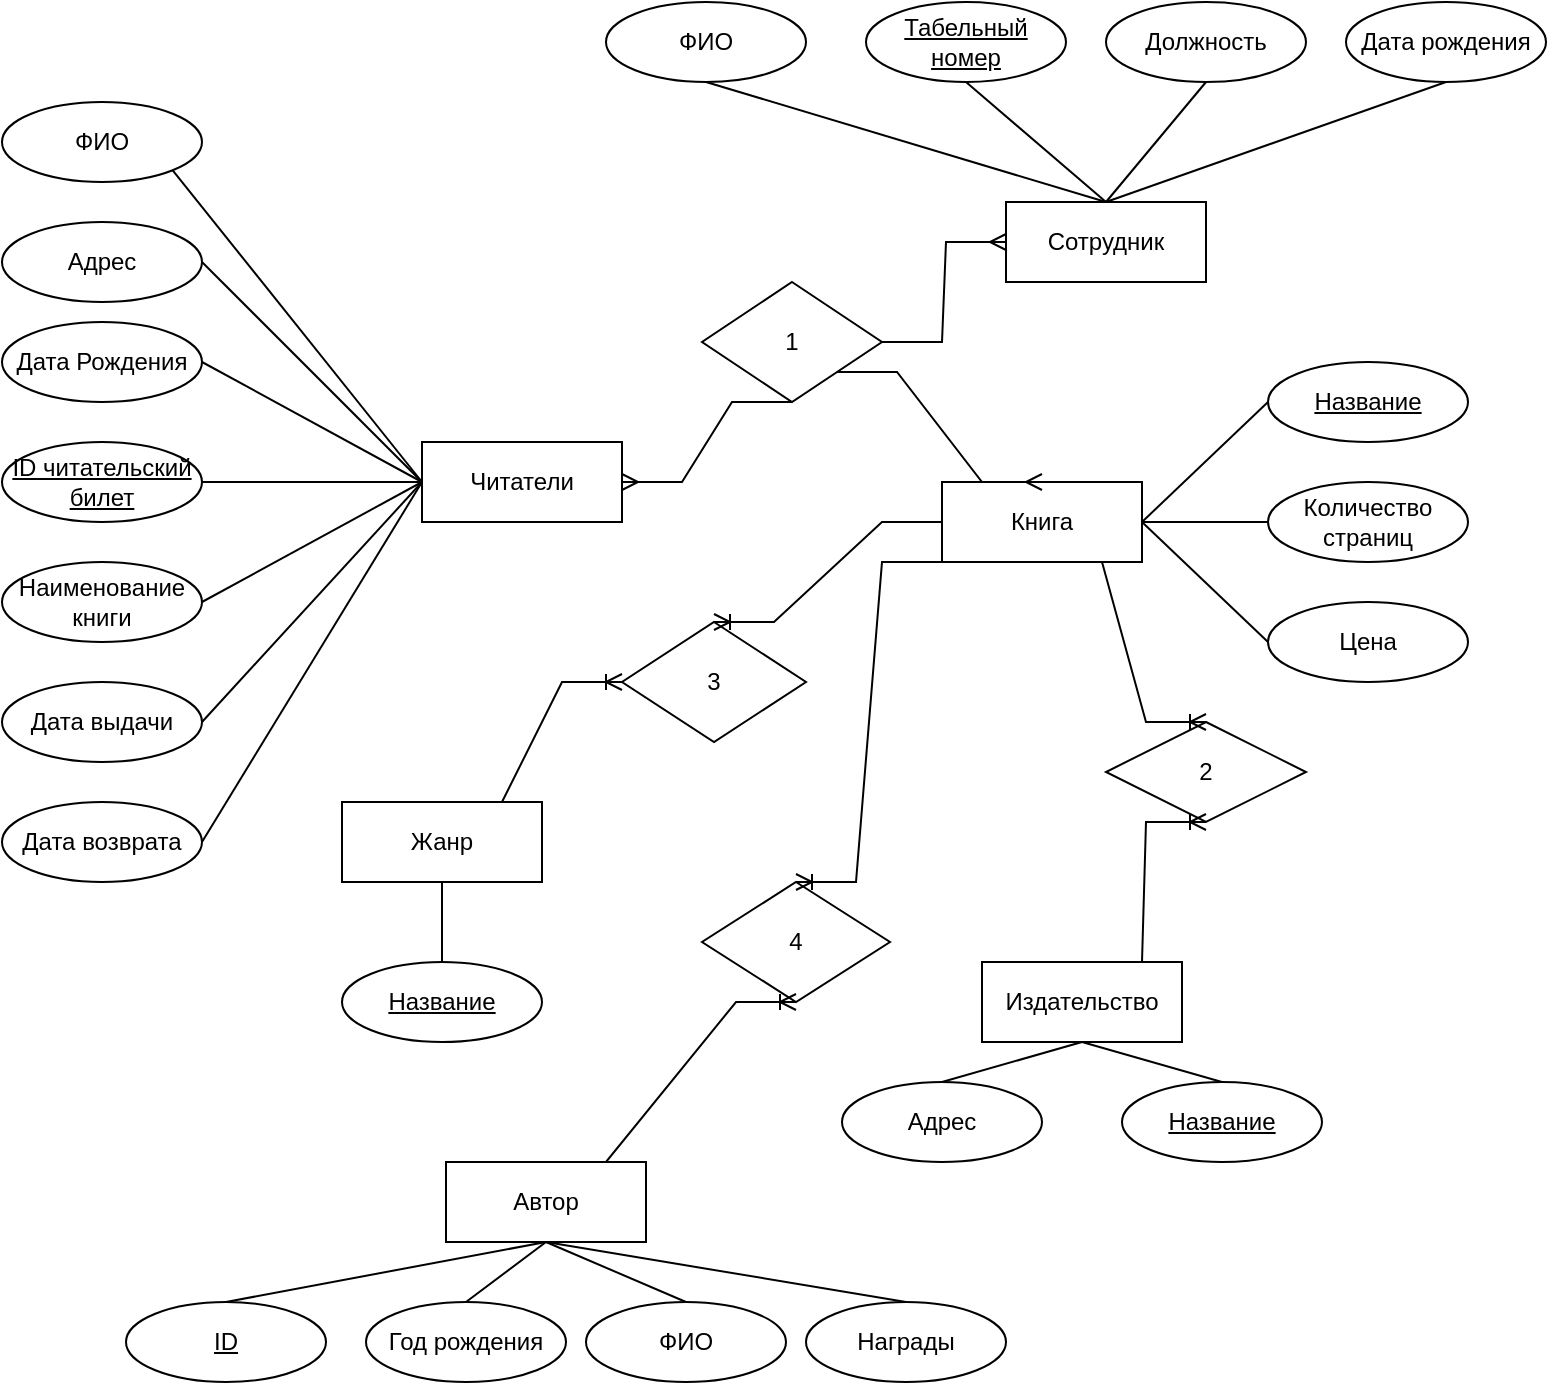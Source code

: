 <mxfile version="24.7.12">
  <diagram name="Страница — 1" id="T3IicgX-r4HwsBxIY58n">
    <mxGraphModel dx="1434" dy="728" grid="1" gridSize="10" guides="1" tooltips="1" connect="1" arrows="1" fold="1" page="1" pageScale="1" pageWidth="827" pageHeight="1169" math="0" shadow="0">
      <root>
        <mxCell id="0" />
        <mxCell id="1" parent="0" />
        <mxCell id="pVocmnx0GNEmSKq6Cnij-14" value="Книга" style="whiteSpace=wrap;html=1;align=center;" vertex="1" parent="1">
          <mxGeometry x="500" y="270" width="100" height="40" as="geometry" />
        </mxCell>
        <mxCell id="pVocmnx0GNEmSKq6Cnij-18" value="Читатели" style="whiteSpace=wrap;html=1;align=center;" vertex="1" parent="1">
          <mxGeometry x="240" y="250" width="100" height="40" as="geometry" />
        </mxCell>
        <mxCell id="pVocmnx0GNEmSKq6Cnij-19" value="ФИО" style="ellipse;whiteSpace=wrap;html=1;align=center;" vertex="1" parent="1">
          <mxGeometry x="30" y="80" width="100" height="40" as="geometry" />
        </mxCell>
        <mxCell id="pVocmnx0GNEmSKq6Cnij-20" value="Адрес" style="ellipse;whiteSpace=wrap;html=1;align=center;" vertex="1" parent="1">
          <mxGeometry x="30" y="140" width="100" height="40" as="geometry" />
        </mxCell>
        <mxCell id="pVocmnx0GNEmSKq6Cnij-21" value="Дата Рождения" style="ellipse;whiteSpace=wrap;html=1;align=center;" vertex="1" parent="1">
          <mxGeometry x="30" y="190" width="100" height="40" as="geometry" />
        </mxCell>
        <mxCell id="pVocmnx0GNEmSKq6Cnij-22" value="Наименование книги" style="ellipse;whiteSpace=wrap;html=1;align=center;" vertex="1" parent="1">
          <mxGeometry x="30" y="310" width="100" height="40" as="geometry" />
        </mxCell>
        <mxCell id="pVocmnx0GNEmSKq6Cnij-23" value="Дата выдачи" style="ellipse;whiteSpace=wrap;html=1;align=center;" vertex="1" parent="1">
          <mxGeometry x="30" y="370" width="100" height="40" as="geometry" />
        </mxCell>
        <mxCell id="pVocmnx0GNEmSKq6Cnij-24" value="Дата возврата" style="ellipse;whiteSpace=wrap;html=1;align=center;" vertex="1" parent="1">
          <mxGeometry x="30" y="430" width="100" height="40" as="geometry" />
        </mxCell>
        <mxCell id="pVocmnx0GNEmSKq6Cnij-32" value="Жанр" style="whiteSpace=wrap;html=1;align=center;" vertex="1" parent="1">
          <mxGeometry x="200" y="430" width="100" height="40" as="geometry" />
        </mxCell>
        <mxCell id="pVocmnx0GNEmSKq6Cnij-33" value="Издательство" style="whiteSpace=wrap;html=1;align=center;" vertex="1" parent="1">
          <mxGeometry x="520" y="510" width="100" height="40" as="geometry" />
        </mxCell>
        <mxCell id="pVocmnx0GNEmSKq6Cnij-36" value="Сотрудник" style="whiteSpace=wrap;html=1;align=center;" vertex="1" parent="1">
          <mxGeometry x="532" y="130" width="100" height="40" as="geometry" />
        </mxCell>
        <mxCell id="pVocmnx0GNEmSKq6Cnij-37" value="Автор" style="whiteSpace=wrap;html=1;align=center;" vertex="1" parent="1">
          <mxGeometry x="252" y="610" width="100" height="40" as="geometry" />
        </mxCell>
        <mxCell id="pVocmnx0GNEmSKq6Cnij-38" value="ФИО" style="ellipse;whiteSpace=wrap;html=1;align=center;" vertex="1" parent="1">
          <mxGeometry x="332" y="30" width="100" height="40" as="geometry" />
        </mxCell>
        <mxCell id="pVocmnx0GNEmSKq6Cnij-42" value="ID читательский билет" style="ellipse;whiteSpace=wrap;html=1;align=center;fontStyle=4;" vertex="1" parent="1">
          <mxGeometry x="30" y="250" width="100" height="40" as="geometry" />
        </mxCell>
        <mxCell id="pVocmnx0GNEmSKq6Cnij-43" value="Табельный номер" style="ellipse;whiteSpace=wrap;html=1;align=center;fontStyle=4;" vertex="1" parent="1">
          <mxGeometry x="462" y="30" width="100" height="40" as="geometry" />
        </mxCell>
        <mxCell id="pVocmnx0GNEmSKq6Cnij-44" value="Должность" style="ellipse;whiteSpace=wrap;html=1;align=center;" vertex="1" parent="1">
          <mxGeometry x="582" y="30" width="100" height="40" as="geometry" />
        </mxCell>
        <mxCell id="pVocmnx0GNEmSKq6Cnij-45" value="Дата рождения" style="ellipse;whiteSpace=wrap;html=1;align=center;" vertex="1" parent="1">
          <mxGeometry x="702" y="30" width="100" height="40" as="geometry" />
        </mxCell>
        <mxCell id="pVocmnx0GNEmSKq6Cnij-47" value="Название" style="ellipse;whiteSpace=wrap;html=1;align=center;fontStyle=4;" vertex="1" parent="1">
          <mxGeometry x="663" y="210" width="100" height="40" as="geometry" />
        </mxCell>
        <mxCell id="pVocmnx0GNEmSKq6Cnij-48" value="Количество страниц" style="ellipse;whiteSpace=wrap;html=1;align=center;" vertex="1" parent="1">
          <mxGeometry x="663" y="270" width="100" height="40" as="geometry" />
        </mxCell>
        <mxCell id="pVocmnx0GNEmSKq6Cnij-49" value="Цена" style="ellipse;whiteSpace=wrap;html=1;align=center;" vertex="1" parent="1">
          <mxGeometry x="663" y="330" width="100" height="40" as="geometry" />
        </mxCell>
        <mxCell id="pVocmnx0GNEmSKq6Cnij-51" value="Название" style="ellipse;whiteSpace=wrap;html=1;align=center;fontStyle=4;" vertex="1" parent="1">
          <mxGeometry x="200" y="510" width="100" height="40" as="geometry" />
        </mxCell>
        <mxCell id="pVocmnx0GNEmSKq6Cnij-52" value="Адрес" style="ellipse;whiteSpace=wrap;html=1;align=center;" vertex="1" parent="1">
          <mxGeometry x="450" y="570" width="100" height="40" as="geometry" />
        </mxCell>
        <mxCell id="pVocmnx0GNEmSKq6Cnij-53" value="Название" style="ellipse;whiteSpace=wrap;html=1;align=center;fontStyle=4;" vertex="1" parent="1">
          <mxGeometry x="590" y="570" width="100" height="40" as="geometry" />
        </mxCell>
        <mxCell id="pVocmnx0GNEmSKq6Cnij-54" value="ФИО" style="ellipse;whiteSpace=wrap;html=1;align=center;" vertex="1" parent="1">
          <mxGeometry x="322" y="680" width="100" height="40" as="geometry" />
        </mxCell>
        <mxCell id="pVocmnx0GNEmSKq6Cnij-55" value="Год рождения" style="ellipse;whiteSpace=wrap;html=1;align=center;" vertex="1" parent="1">
          <mxGeometry x="212" y="680" width="100" height="40" as="geometry" />
        </mxCell>
        <mxCell id="pVocmnx0GNEmSKq6Cnij-56" value="ID" style="ellipse;whiteSpace=wrap;html=1;align=center;fontStyle=4;" vertex="1" parent="1">
          <mxGeometry x="92" y="680" width="100" height="40" as="geometry" />
        </mxCell>
        <mxCell id="pVocmnx0GNEmSKq6Cnij-57" value="Награды" style="ellipse;whiteSpace=wrap;html=1;align=center;" vertex="1" parent="1">
          <mxGeometry x="432" y="680" width="100" height="40" as="geometry" />
        </mxCell>
        <mxCell id="pVocmnx0GNEmSKq6Cnij-58" value="1" style="shape=rhombus;perimeter=rhombusPerimeter;whiteSpace=wrap;html=1;align=center;" vertex="1" parent="1">
          <mxGeometry x="380" y="170" width="90" height="60" as="geometry" />
        </mxCell>
        <mxCell id="pVocmnx0GNEmSKq6Cnij-59" value="2" style="shape=rhombus;perimeter=rhombusPerimeter;whiteSpace=wrap;html=1;align=center;" vertex="1" parent="1">
          <mxGeometry x="582" y="390" width="100" height="50" as="geometry" />
        </mxCell>
        <mxCell id="pVocmnx0GNEmSKq6Cnij-62" value="" style="endArrow=none;html=1;rounded=0;exitX=1;exitY=1;exitDx=0;exitDy=0;entryX=0;entryY=0.5;entryDx=0;entryDy=0;" edge="1" parent="1" source="pVocmnx0GNEmSKq6Cnij-19" target="pVocmnx0GNEmSKq6Cnij-18">
          <mxGeometry relative="1" as="geometry">
            <mxPoint x="290" y="270" as="sourcePoint" />
            <mxPoint x="180" y="260" as="targetPoint" />
          </mxGeometry>
        </mxCell>
        <mxCell id="pVocmnx0GNEmSKq6Cnij-63" value="" style="endArrow=none;html=1;rounded=0;exitX=1;exitY=0.5;exitDx=0;exitDy=0;entryX=0;entryY=0.5;entryDx=0;entryDy=0;" edge="1" parent="1" source="pVocmnx0GNEmSKq6Cnij-20" target="pVocmnx0GNEmSKq6Cnij-18">
          <mxGeometry relative="1" as="geometry">
            <mxPoint x="280" y="300" as="sourcePoint" />
            <mxPoint x="440" y="300" as="targetPoint" />
          </mxGeometry>
        </mxCell>
        <mxCell id="pVocmnx0GNEmSKq6Cnij-64" value="" style="endArrow=none;html=1;rounded=0;exitX=1;exitY=0.5;exitDx=0;exitDy=0;entryX=0;entryY=0.5;entryDx=0;entryDy=0;" edge="1" parent="1" source="pVocmnx0GNEmSKq6Cnij-21" target="pVocmnx0GNEmSKq6Cnij-18">
          <mxGeometry relative="1" as="geometry">
            <mxPoint x="290" y="270" as="sourcePoint" />
            <mxPoint x="450" y="270" as="targetPoint" />
          </mxGeometry>
        </mxCell>
        <mxCell id="pVocmnx0GNEmSKq6Cnij-66" value="" style="endArrow=none;html=1;rounded=0;exitX=1;exitY=0.5;exitDx=0;exitDy=0;entryX=0;entryY=0.5;entryDx=0;entryDy=0;" edge="1" parent="1" source="pVocmnx0GNEmSKq6Cnij-22" target="pVocmnx0GNEmSKq6Cnij-18">
          <mxGeometry relative="1" as="geometry">
            <mxPoint x="290" y="270" as="sourcePoint" />
            <mxPoint x="450" y="270" as="targetPoint" />
          </mxGeometry>
        </mxCell>
        <mxCell id="pVocmnx0GNEmSKq6Cnij-71" value="" style="endArrow=none;html=1;rounded=0;exitX=1;exitY=0.5;exitDx=0;exitDy=0;entryX=0;entryY=0.5;entryDx=0;entryDy=0;" edge="1" parent="1" source="pVocmnx0GNEmSKq6Cnij-42" target="pVocmnx0GNEmSKq6Cnij-18">
          <mxGeometry relative="1" as="geometry">
            <mxPoint x="290" y="270" as="sourcePoint" />
            <mxPoint x="450" y="270" as="targetPoint" />
          </mxGeometry>
        </mxCell>
        <mxCell id="pVocmnx0GNEmSKq6Cnij-72" value="" style="endArrow=none;html=1;rounded=0;exitX=1;exitY=0.5;exitDx=0;exitDy=0;entryX=0;entryY=0.5;entryDx=0;entryDy=0;" edge="1" parent="1" source="pVocmnx0GNEmSKq6Cnij-23" target="pVocmnx0GNEmSKq6Cnij-18">
          <mxGeometry relative="1" as="geometry">
            <mxPoint x="290" y="270" as="sourcePoint" />
            <mxPoint x="450" y="270" as="targetPoint" />
          </mxGeometry>
        </mxCell>
        <mxCell id="pVocmnx0GNEmSKq6Cnij-73" value="" style="endArrow=none;html=1;rounded=0;exitX=1;exitY=0.5;exitDx=0;exitDy=0;entryX=0;entryY=0.5;entryDx=0;entryDy=0;" edge="1" parent="1" source="pVocmnx0GNEmSKq6Cnij-24" target="pVocmnx0GNEmSKq6Cnij-18">
          <mxGeometry relative="1" as="geometry">
            <mxPoint x="290" y="270" as="sourcePoint" />
            <mxPoint x="450" y="270" as="targetPoint" />
          </mxGeometry>
        </mxCell>
        <mxCell id="pVocmnx0GNEmSKq6Cnij-74" value="" style="endArrow=none;html=1;rounded=0;exitX=0.5;exitY=1;exitDx=0;exitDy=0;entryX=0.5;entryY=0;entryDx=0;entryDy=0;" edge="1" parent="1" source="pVocmnx0GNEmSKq6Cnij-38" target="pVocmnx0GNEmSKq6Cnij-36">
          <mxGeometry relative="1" as="geometry">
            <mxPoint x="382" y="240" as="sourcePoint" />
            <mxPoint x="542" y="240" as="targetPoint" />
          </mxGeometry>
        </mxCell>
        <mxCell id="pVocmnx0GNEmSKq6Cnij-75" value="" style="endArrow=none;html=1;rounded=0;exitX=0.5;exitY=1;exitDx=0;exitDy=0;entryX=0.5;entryY=0;entryDx=0;entryDy=0;" edge="1" parent="1" source="pVocmnx0GNEmSKq6Cnij-43" target="pVocmnx0GNEmSKq6Cnij-36">
          <mxGeometry relative="1" as="geometry">
            <mxPoint x="382" y="240" as="sourcePoint" />
            <mxPoint x="542" y="240" as="targetPoint" />
          </mxGeometry>
        </mxCell>
        <mxCell id="pVocmnx0GNEmSKq6Cnij-76" value="" style="endArrow=none;html=1;rounded=0;exitX=0.5;exitY=1;exitDx=0;exitDy=0;entryX=0.5;entryY=0;entryDx=0;entryDy=0;" edge="1" parent="1" source="pVocmnx0GNEmSKq6Cnij-45" target="pVocmnx0GNEmSKq6Cnij-36">
          <mxGeometry relative="1" as="geometry">
            <mxPoint x="382" y="240" as="sourcePoint" />
            <mxPoint x="542" y="240" as="targetPoint" />
          </mxGeometry>
        </mxCell>
        <mxCell id="pVocmnx0GNEmSKq6Cnij-77" value="" style="endArrow=none;html=1;rounded=0;exitX=0.5;exitY=1;exitDx=0;exitDy=0;entryX=0.5;entryY=0;entryDx=0;entryDy=0;" edge="1" parent="1" source="pVocmnx0GNEmSKq6Cnij-44" target="pVocmnx0GNEmSKq6Cnij-36">
          <mxGeometry relative="1" as="geometry">
            <mxPoint x="382" y="240" as="sourcePoint" />
            <mxPoint x="542" y="240" as="targetPoint" />
          </mxGeometry>
        </mxCell>
        <mxCell id="pVocmnx0GNEmSKq6Cnij-78" value="" style="endArrow=none;html=1;rounded=0;entryX=0;entryY=0.5;entryDx=0;entryDy=0;exitX=1;exitY=0.5;exitDx=0;exitDy=0;" edge="1" parent="1" source="pVocmnx0GNEmSKq6Cnij-14" target="pVocmnx0GNEmSKq6Cnij-47">
          <mxGeometry relative="1" as="geometry">
            <mxPoint x="333" y="230" as="sourcePoint" />
            <mxPoint x="493" y="230" as="targetPoint" />
          </mxGeometry>
        </mxCell>
        <mxCell id="pVocmnx0GNEmSKq6Cnij-79" value="" style="endArrow=none;html=1;rounded=0;entryX=0;entryY=0.5;entryDx=0;entryDy=0;exitX=1;exitY=0.5;exitDx=0;exitDy=0;" edge="1" parent="1" source="pVocmnx0GNEmSKq6Cnij-14" target="pVocmnx0GNEmSKq6Cnij-48">
          <mxGeometry relative="1" as="geometry">
            <mxPoint x="333" y="230" as="sourcePoint" />
            <mxPoint x="493" y="230" as="targetPoint" />
          </mxGeometry>
        </mxCell>
        <mxCell id="pVocmnx0GNEmSKq6Cnij-80" value="" style="endArrow=none;html=1;rounded=0;exitX=1;exitY=0.5;exitDx=0;exitDy=0;entryX=0;entryY=0.5;entryDx=0;entryDy=0;" edge="1" parent="1" source="pVocmnx0GNEmSKq6Cnij-14" target="pVocmnx0GNEmSKq6Cnij-49">
          <mxGeometry relative="1" as="geometry">
            <mxPoint x="333" y="230" as="sourcePoint" />
            <mxPoint x="493" y="230" as="targetPoint" />
          </mxGeometry>
        </mxCell>
        <mxCell id="pVocmnx0GNEmSKq6Cnij-81" value="" style="endArrow=none;html=1;rounded=0;exitX=0.5;exitY=1;exitDx=0;exitDy=0;entryX=0.5;entryY=0;entryDx=0;entryDy=0;" edge="1" parent="1" source="pVocmnx0GNEmSKq6Cnij-32" target="pVocmnx0GNEmSKq6Cnij-51">
          <mxGeometry relative="1" as="geometry">
            <mxPoint x="370" y="160" as="sourcePoint" />
            <mxPoint x="530" y="160" as="targetPoint" />
          </mxGeometry>
        </mxCell>
        <mxCell id="pVocmnx0GNEmSKq6Cnij-82" value="" style="endArrow=none;html=1;rounded=0;entryX=0.5;entryY=1;entryDx=0;entryDy=0;exitX=0.5;exitY=0;exitDx=0;exitDy=0;" edge="1" parent="1" source="pVocmnx0GNEmSKq6Cnij-52" target="pVocmnx0GNEmSKq6Cnij-33">
          <mxGeometry relative="1" as="geometry">
            <mxPoint x="310" y="500" as="sourcePoint" />
            <mxPoint x="470" y="500" as="targetPoint" />
          </mxGeometry>
        </mxCell>
        <mxCell id="pVocmnx0GNEmSKq6Cnij-83" value="" style="endArrow=none;html=1;rounded=0;entryX=0.5;entryY=1;entryDx=0;entryDy=0;exitX=0.5;exitY=0;exitDx=0;exitDy=0;" edge="1" parent="1" source="pVocmnx0GNEmSKq6Cnij-53" target="pVocmnx0GNEmSKq6Cnij-33">
          <mxGeometry relative="1" as="geometry">
            <mxPoint x="310" y="500" as="sourcePoint" />
            <mxPoint x="470" y="500" as="targetPoint" />
          </mxGeometry>
        </mxCell>
        <mxCell id="pVocmnx0GNEmSKq6Cnij-84" value="" style="endArrow=none;html=1;rounded=0;exitX=0.5;exitY=0;exitDx=0;exitDy=0;entryX=0.5;entryY=1;entryDx=0;entryDy=0;" edge="1" parent="1" source="pVocmnx0GNEmSKq6Cnij-56" target="pVocmnx0GNEmSKq6Cnij-37">
          <mxGeometry relative="1" as="geometry">
            <mxPoint x="112" y="420" as="sourcePoint" />
            <mxPoint x="272" y="420" as="targetPoint" />
          </mxGeometry>
        </mxCell>
        <mxCell id="pVocmnx0GNEmSKq6Cnij-85" value="" style="endArrow=none;html=1;rounded=0;exitX=0.5;exitY=0;exitDx=0;exitDy=0;entryX=0.5;entryY=1;entryDx=0;entryDy=0;" edge="1" parent="1" source="pVocmnx0GNEmSKq6Cnij-55" target="pVocmnx0GNEmSKq6Cnij-37">
          <mxGeometry relative="1" as="geometry">
            <mxPoint x="112" y="420" as="sourcePoint" />
            <mxPoint x="272" y="420" as="targetPoint" />
          </mxGeometry>
        </mxCell>
        <mxCell id="pVocmnx0GNEmSKq6Cnij-86" value="" style="endArrow=none;html=1;rounded=0;exitX=0.5;exitY=0;exitDx=0;exitDy=0;entryX=0.5;entryY=1;entryDx=0;entryDy=0;" edge="1" parent="1" source="pVocmnx0GNEmSKq6Cnij-54" target="pVocmnx0GNEmSKq6Cnij-37">
          <mxGeometry relative="1" as="geometry">
            <mxPoint x="112" y="420" as="sourcePoint" />
            <mxPoint x="272" y="420" as="targetPoint" />
          </mxGeometry>
        </mxCell>
        <mxCell id="pVocmnx0GNEmSKq6Cnij-87" value="" style="endArrow=none;html=1;rounded=0;exitX=0.5;exitY=0;exitDx=0;exitDy=0;entryX=0.5;entryY=1;entryDx=0;entryDy=0;" edge="1" parent="1" source="pVocmnx0GNEmSKq6Cnij-57" target="pVocmnx0GNEmSKq6Cnij-37">
          <mxGeometry relative="1" as="geometry">
            <mxPoint x="112" y="420" as="sourcePoint" />
            <mxPoint x="272" y="420" as="targetPoint" />
          </mxGeometry>
        </mxCell>
        <mxCell id="pVocmnx0GNEmSKq6Cnij-93" value="" style="edgeStyle=entityRelationEdgeStyle;fontSize=12;html=1;endArrow=ERoneToMany;rounded=0;entryX=0.5;entryY=0;entryDx=0;entryDy=0;exitX=0.5;exitY=1;exitDx=0;exitDy=0;" edge="1" parent="1" source="pVocmnx0GNEmSKq6Cnij-14" target="pVocmnx0GNEmSKq6Cnij-59">
          <mxGeometry width="100" height="100" relative="1" as="geometry">
            <mxPoint x="360" y="510" as="sourcePoint" />
            <mxPoint x="460" y="410" as="targetPoint" />
          </mxGeometry>
        </mxCell>
        <mxCell id="pVocmnx0GNEmSKq6Cnij-94" value="" style="edgeStyle=entityRelationEdgeStyle;fontSize=12;html=1;endArrow=ERmany;rounded=0;entryX=0;entryY=0.5;entryDx=0;entryDy=0;exitX=1;exitY=0.5;exitDx=0;exitDy=0;" edge="1" parent="1" source="pVocmnx0GNEmSKq6Cnij-58" target="pVocmnx0GNEmSKq6Cnij-36">
          <mxGeometry width="100" height="100" relative="1" as="geometry">
            <mxPoint x="360" y="410" as="sourcePoint" />
            <mxPoint x="460" y="310" as="targetPoint" />
          </mxGeometry>
        </mxCell>
        <mxCell id="pVocmnx0GNEmSKq6Cnij-97" value="3" style="shape=rhombus;perimeter=rhombusPerimeter;whiteSpace=wrap;html=1;align=center;" vertex="1" parent="1">
          <mxGeometry x="340" y="340" width="92" height="60" as="geometry" />
        </mxCell>
        <mxCell id="pVocmnx0GNEmSKq6Cnij-98" value="4" style="shape=rhombus;perimeter=rhombusPerimeter;whiteSpace=wrap;html=1;align=center;" vertex="1" parent="1">
          <mxGeometry x="380" y="470" width="94" height="60" as="geometry" />
        </mxCell>
        <mxCell id="pVocmnx0GNEmSKq6Cnij-103" value="" style="edgeStyle=entityRelationEdgeStyle;fontSize=12;html=1;endArrow=ERoneToMany;rounded=0;entryX=0.5;entryY=1;entryDx=0;entryDy=0;exitX=0.5;exitY=0;exitDx=0;exitDy=0;" edge="1" parent="1" source="pVocmnx0GNEmSKq6Cnij-37" target="pVocmnx0GNEmSKq6Cnij-98">
          <mxGeometry width="100" height="100" relative="1" as="geometry">
            <mxPoint x="360" y="510" as="sourcePoint" />
            <mxPoint x="460" y="410" as="targetPoint" />
          </mxGeometry>
        </mxCell>
        <mxCell id="pVocmnx0GNEmSKq6Cnij-104" value="" style="edgeStyle=entityRelationEdgeStyle;fontSize=12;html=1;endArrow=ERoneToMany;rounded=0;entryX=0.5;entryY=0;entryDx=0;entryDy=0;exitX=0;exitY=1;exitDx=0;exitDy=0;" edge="1" parent="1" source="pVocmnx0GNEmSKq6Cnij-14" target="pVocmnx0GNEmSKq6Cnij-98">
          <mxGeometry width="100" height="100" relative="1" as="geometry">
            <mxPoint x="360" y="510" as="sourcePoint" />
            <mxPoint x="460" y="410" as="targetPoint" />
          </mxGeometry>
        </mxCell>
        <mxCell id="pVocmnx0GNEmSKq6Cnij-105" value="" style="edgeStyle=entityRelationEdgeStyle;fontSize=12;html=1;endArrow=ERoneToMany;rounded=0;entryX=0;entryY=0.5;entryDx=0;entryDy=0;exitX=0.5;exitY=0;exitDx=0;exitDy=0;" edge="1" parent="1" source="pVocmnx0GNEmSKq6Cnij-32" target="pVocmnx0GNEmSKq6Cnij-97">
          <mxGeometry width="100" height="100" relative="1" as="geometry">
            <mxPoint x="170" y="610" as="sourcePoint" />
            <mxPoint x="270" y="510" as="targetPoint" />
          </mxGeometry>
        </mxCell>
        <mxCell id="pVocmnx0GNEmSKq6Cnij-106" value="" style="edgeStyle=entityRelationEdgeStyle;fontSize=12;html=1;endArrow=ERoneToMany;rounded=0;entryX=0.5;entryY=0;entryDx=0;entryDy=0;exitX=0;exitY=0.5;exitDx=0;exitDy=0;" edge="1" parent="1" source="pVocmnx0GNEmSKq6Cnij-14" target="pVocmnx0GNEmSKq6Cnij-97">
          <mxGeometry width="100" height="100" relative="1" as="geometry">
            <mxPoint x="360" y="510" as="sourcePoint" />
            <mxPoint x="460" y="410" as="targetPoint" />
          </mxGeometry>
        </mxCell>
        <mxCell id="pVocmnx0GNEmSKq6Cnij-108" value="" style="edgeStyle=entityRelationEdgeStyle;fontSize=12;html=1;endArrow=ERoneToMany;rounded=0;entryX=0.5;entryY=1;entryDx=0;entryDy=0;exitX=0.5;exitY=0;exitDx=0;exitDy=0;" edge="1" parent="1" source="pVocmnx0GNEmSKq6Cnij-33" target="pVocmnx0GNEmSKq6Cnij-59">
          <mxGeometry width="100" height="100" relative="1" as="geometry">
            <mxPoint x="360" y="410" as="sourcePoint" />
            <mxPoint x="460" y="310" as="targetPoint" />
          </mxGeometry>
        </mxCell>
        <mxCell id="pVocmnx0GNEmSKq6Cnij-109" value="" style="edgeStyle=entityRelationEdgeStyle;fontSize=12;html=1;endArrow=ERmany;rounded=0;entryX=1;entryY=0.5;entryDx=0;entryDy=0;exitX=0.5;exitY=1;exitDx=0;exitDy=0;" edge="1" parent="1" source="pVocmnx0GNEmSKq6Cnij-58" target="pVocmnx0GNEmSKq6Cnij-18">
          <mxGeometry width="100" height="100" relative="1" as="geometry">
            <mxPoint x="360" y="410" as="sourcePoint" />
            <mxPoint x="440" y="250" as="targetPoint" />
          </mxGeometry>
        </mxCell>
        <mxCell id="pVocmnx0GNEmSKq6Cnij-110" value="" style="edgeStyle=entityRelationEdgeStyle;fontSize=12;html=1;endArrow=ERmany;rounded=0;entryX=0.5;entryY=0;entryDx=0;entryDy=0;exitX=1;exitY=1;exitDx=0;exitDy=0;" edge="1" parent="1" source="pVocmnx0GNEmSKq6Cnij-58" target="pVocmnx0GNEmSKq6Cnij-14">
          <mxGeometry width="100" height="100" relative="1" as="geometry">
            <mxPoint x="360" y="410" as="sourcePoint" />
            <mxPoint x="460" y="310" as="targetPoint" />
          </mxGeometry>
        </mxCell>
      </root>
    </mxGraphModel>
  </diagram>
</mxfile>
